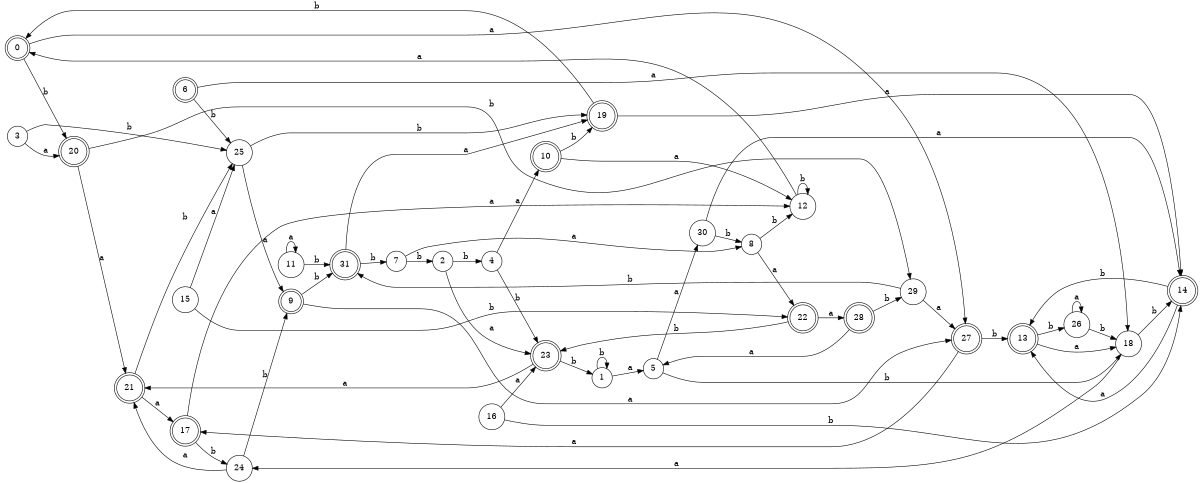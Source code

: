 digraph n26_1 {
__start0 [label="" shape="none"];

rankdir=LR;
size="8,5";

s0 [style="rounded,filled", color="black", fillcolor="white" shape="doublecircle", label="0"];
s1 [style="filled", color="black", fillcolor="white" shape="circle", label="1"];
s2 [style="filled", color="black", fillcolor="white" shape="circle", label="2"];
s3 [style="filled", color="black", fillcolor="white" shape="circle", label="3"];
s4 [style="filled", color="black", fillcolor="white" shape="circle", label="4"];
s5 [style="filled", color="black", fillcolor="white" shape="circle", label="5"];
s6 [style="rounded,filled", color="black", fillcolor="white" shape="doublecircle", label="6"];
s7 [style="filled", color="black", fillcolor="white" shape="circle", label="7"];
s8 [style="filled", color="black", fillcolor="white" shape="circle", label="8"];
s9 [style="rounded,filled", color="black", fillcolor="white" shape="doublecircle", label="9"];
s10 [style="rounded,filled", color="black", fillcolor="white" shape="doublecircle", label="10"];
s11 [style="filled", color="black", fillcolor="white" shape="circle", label="11"];
s12 [style="filled", color="black", fillcolor="white" shape="circle", label="12"];
s13 [style="rounded,filled", color="black", fillcolor="white" shape="doublecircle", label="13"];
s14 [style="rounded,filled", color="black", fillcolor="white" shape="doublecircle", label="14"];
s15 [style="filled", color="black", fillcolor="white" shape="circle", label="15"];
s16 [style="filled", color="black", fillcolor="white" shape="circle", label="16"];
s17 [style="rounded,filled", color="black", fillcolor="white" shape="doublecircle", label="17"];
s18 [style="filled", color="black", fillcolor="white" shape="circle", label="18"];
s19 [style="rounded,filled", color="black", fillcolor="white" shape="doublecircle", label="19"];
s20 [style="rounded,filled", color="black", fillcolor="white" shape="doublecircle", label="20"];
s21 [style="rounded,filled", color="black", fillcolor="white" shape="doublecircle", label="21"];
s22 [style="rounded,filled", color="black", fillcolor="white" shape="doublecircle", label="22"];
s23 [style="rounded,filled", color="black", fillcolor="white" shape="doublecircle", label="23"];
s24 [style="filled", color="black", fillcolor="white" shape="circle", label="24"];
s25 [style="filled", color="black", fillcolor="white" shape="circle", label="25"];
s26 [style="filled", color="black", fillcolor="white" shape="circle", label="26"];
s27 [style="rounded,filled", color="black", fillcolor="white" shape="doublecircle", label="27"];
s28 [style="rounded,filled", color="black", fillcolor="white" shape="doublecircle", label="28"];
s29 [style="filled", color="black", fillcolor="white" shape="circle", label="29"];
s30 [style="filled", color="black", fillcolor="white" shape="circle", label="30"];
s31 [style="rounded,filled", color="black", fillcolor="white" shape="doublecircle", label="31"];
s0 -> s27 [label="a"];
s0 -> s20 [label="b"];
s1 -> s5 [label="a"];
s1 -> s1 [label="b"];
s2 -> s23 [label="a"];
s2 -> s4 [label="b"];
s3 -> s20 [label="a"];
s3 -> s25 [label="b"];
s4 -> s10 [label="a"];
s4 -> s23 [label="b"];
s5 -> s30 [label="a"];
s5 -> s18 [label="b"];
s6 -> s18 [label="a"];
s6 -> s25 [label="b"];
s7 -> s8 [label="a"];
s7 -> s2 [label="b"];
s8 -> s22 [label="a"];
s8 -> s12 [label="b"];
s9 -> s27 [label="a"];
s9 -> s31 [label="b"];
s10 -> s12 [label="a"];
s10 -> s19 [label="b"];
s11 -> s11 [label="a"];
s11 -> s31 [label="b"];
s12 -> s0 [label="a"];
s12 -> s12 [label="b"];
s13 -> s18 [label="a"];
s13 -> s26 [label="b"];
s14 -> s13 [label="a"];
s14 -> s13 [label="b"];
s15 -> s25 [label="a"];
s15 -> s22 [label="b"];
s16 -> s23 [label="a"];
s16 -> s14 [label="b"];
s17 -> s12 [label="a"];
s17 -> s24 [label="b"];
s18 -> s24 [label="a"];
s18 -> s14 [label="b"];
s19 -> s14 [label="a"];
s19 -> s0 [label="b"];
s20 -> s21 [label="a"];
s20 -> s29 [label="b"];
s21 -> s17 [label="a"];
s21 -> s25 [label="b"];
s22 -> s28 [label="a"];
s22 -> s23 [label="b"];
s23 -> s21 [label="a"];
s23 -> s1 [label="b"];
s24 -> s21 [label="a"];
s24 -> s9 [label="b"];
s25 -> s9 [label="a"];
s25 -> s19 [label="b"];
s26 -> s26 [label="a"];
s26 -> s18 [label="b"];
s27 -> s17 [label="a"];
s27 -> s13 [label="b"];
s28 -> s5 [label="a"];
s28 -> s29 [label="b"];
s29 -> s27 [label="a"];
s29 -> s31 [label="b"];
s30 -> s14 [label="a"];
s30 -> s8 [label="b"];
s31 -> s19 [label="a"];
s31 -> s7 [label="b"];

}